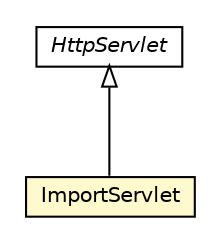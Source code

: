 #!/usr/local/bin/dot
#
# Class diagram 
# Generated by UMLGraph version R5_6-24-gf6e263 (http://www.umlgraph.org/)
#

digraph G {
	edge [fontname="Helvetica",fontsize=10,labelfontname="Helvetica",labelfontsize=10];
	node [fontname="Helvetica",fontsize=10,shape=plaintext];
	nodesep=0.25;
	ranksep=0.5;
	// net.trajano.doxdb.servlet.ImportServlet
	c1682 [label=<<table title="net.trajano.doxdb.servlet.ImportServlet" border="0" cellborder="1" cellspacing="0" cellpadding="2" port="p" bgcolor="lemonChiffon" href="./ImportServlet.html">
		<tr><td><table border="0" cellspacing="0" cellpadding="1">
<tr><td align="center" balign="center"> ImportServlet </td></tr>
		</table></td></tr>
		</table>>, URL="./ImportServlet.html", fontname="Helvetica", fontcolor="black", fontsize=10.0];
	//net.trajano.doxdb.servlet.ImportServlet extends javax.servlet.http.HttpServlet
	c1698:p -> c1682:p [dir=back,arrowtail=empty];
	// javax.servlet.http.HttpServlet
	c1698 [label=<<table title="javax.servlet.http.HttpServlet" border="0" cellborder="1" cellspacing="0" cellpadding="2" port="p" href="http://java.sun.com/j2se/1.4.2/docs/api/javax/servlet/http/HttpServlet.html">
		<tr><td><table border="0" cellspacing="0" cellpadding="1">
<tr><td align="center" balign="center"><font face="Helvetica-Oblique"> HttpServlet </font></td></tr>
		</table></td></tr>
		</table>>, URL="http://java.sun.com/j2se/1.4.2/docs/api/javax/servlet/http/HttpServlet.html", fontname="Helvetica", fontcolor="black", fontsize=10.0];
}

